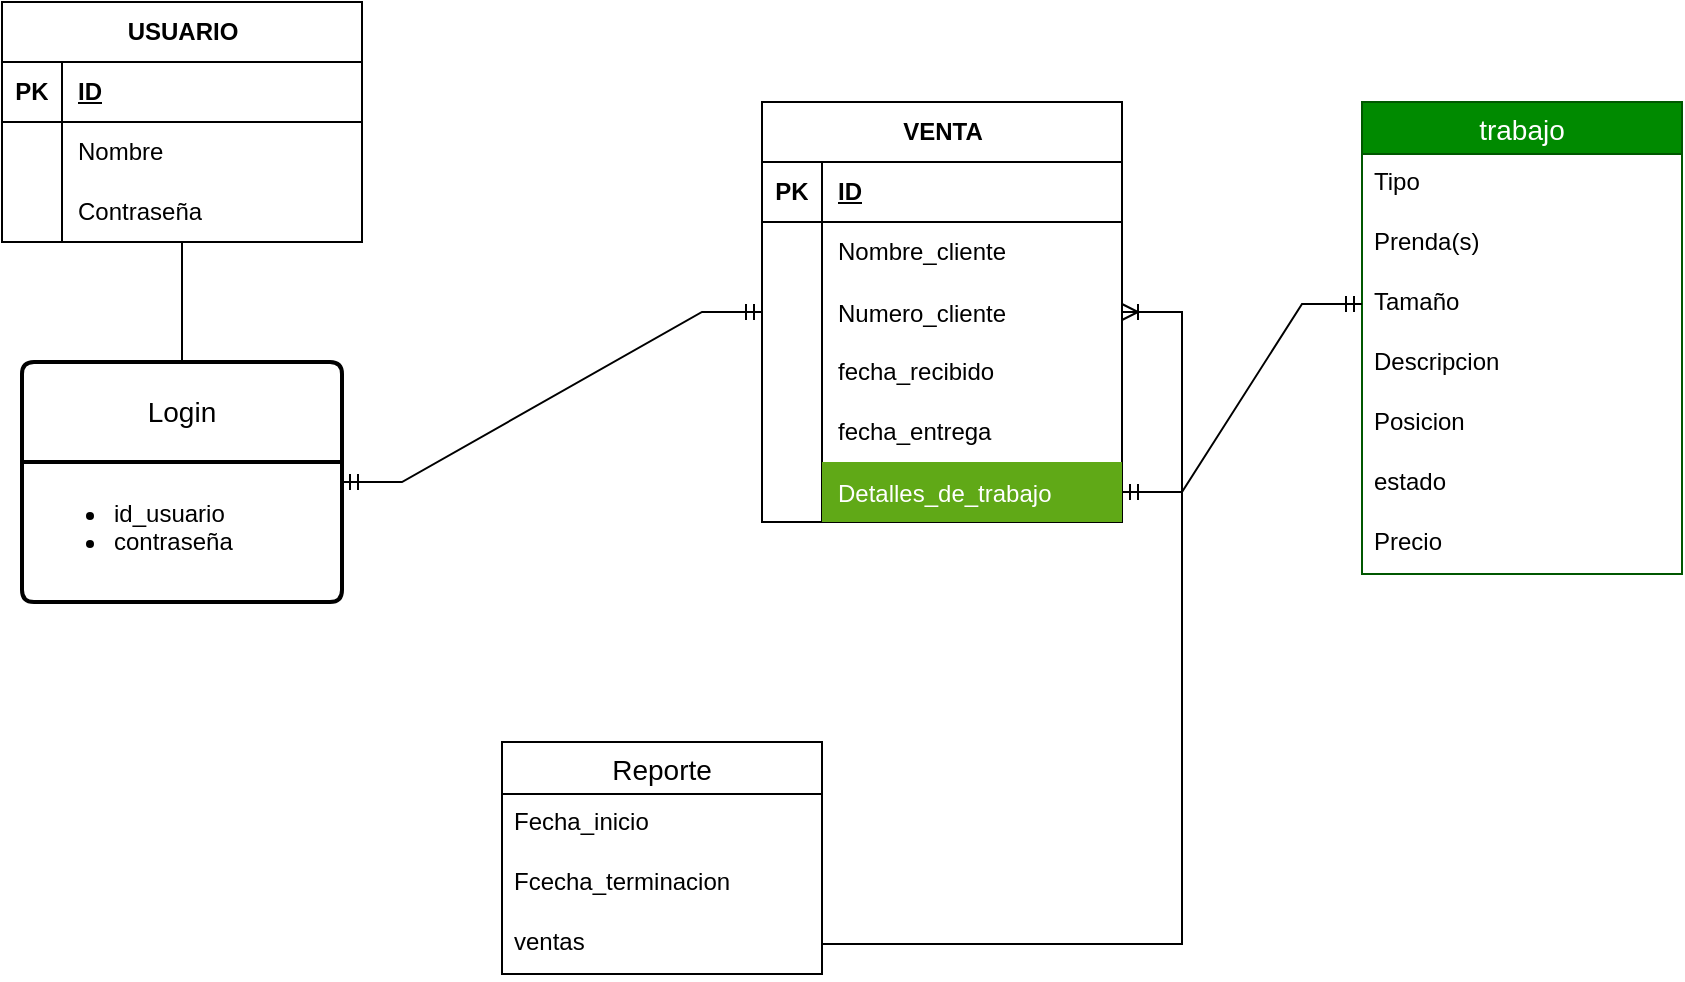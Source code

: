 <mxfile version="24.7.8">
  <diagram name="Página-1" id="4SLvbvQCidm1tLn54ix3">
    <mxGraphModel dx="1036" dy="606" grid="1" gridSize="10" guides="1" tooltips="1" connect="1" arrows="1" fold="1" page="1" pageScale="1" pageWidth="1169" pageHeight="827" math="0" shadow="0">
      <root>
        <mxCell id="0" />
        <mxCell id="1" parent="0" />
        <mxCell id="VK-u-_P_y56rXlkXXLsD-1" value="USUARIO" style="shape=table;startSize=30;container=1;collapsible=1;childLayout=tableLayout;fixedRows=1;rowLines=0;fontStyle=1;align=center;resizeLast=1;html=1;" vertex="1" parent="1">
          <mxGeometry x="20" y="30" width="180" height="120" as="geometry" />
        </mxCell>
        <mxCell id="VK-u-_P_y56rXlkXXLsD-2" value="" style="shape=tableRow;horizontal=0;startSize=0;swimlaneHead=0;swimlaneBody=0;fillColor=none;collapsible=0;dropTarget=0;points=[[0,0.5],[1,0.5]];portConstraint=eastwest;top=0;left=0;right=0;bottom=1;" vertex="1" parent="VK-u-_P_y56rXlkXXLsD-1">
          <mxGeometry y="30" width="180" height="30" as="geometry" />
        </mxCell>
        <mxCell id="VK-u-_P_y56rXlkXXLsD-3" value="PK" style="shape=partialRectangle;connectable=0;fillColor=none;top=0;left=0;bottom=0;right=0;fontStyle=1;overflow=hidden;whiteSpace=wrap;html=1;" vertex="1" parent="VK-u-_P_y56rXlkXXLsD-2">
          <mxGeometry width="30" height="30" as="geometry">
            <mxRectangle width="30" height="30" as="alternateBounds" />
          </mxGeometry>
        </mxCell>
        <mxCell id="VK-u-_P_y56rXlkXXLsD-4" value="ID" style="shape=partialRectangle;connectable=0;fillColor=none;top=0;left=0;bottom=0;right=0;align=left;spacingLeft=6;fontStyle=5;overflow=hidden;whiteSpace=wrap;html=1;" vertex="1" parent="VK-u-_P_y56rXlkXXLsD-2">
          <mxGeometry x="30" width="150" height="30" as="geometry">
            <mxRectangle width="150" height="30" as="alternateBounds" />
          </mxGeometry>
        </mxCell>
        <mxCell id="VK-u-_P_y56rXlkXXLsD-5" value="" style="shape=tableRow;horizontal=0;startSize=0;swimlaneHead=0;swimlaneBody=0;fillColor=none;collapsible=0;dropTarget=0;points=[[0,0.5],[1,0.5]];portConstraint=eastwest;top=0;left=0;right=0;bottom=0;" vertex="1" parent="VK-u-_P_y56rXlkXXLsD-1">
          <mxGeometry y="60" width="180" height="30" as="geometry" />
        </mxCell>
        <mxCell id="VK-u-_P_y56rXlkXXLsD-6" value="" style="shape=partialRectangle;connectable=0;fillColor=none;top=0;left=0;bottom=0;right=0;editable=1;overflow=hidden;whiteSpace=wrap;html=1;" vertex="1" parent="VK-u-_P_y56rXlkXXLsD-5">
          <mxGeometry width="30" height="30" as="geometry">
            <mxRectangle width="30" height="30" as="alternateBounds" />
          </mxGeometry>
        </mxCell>
        <mxCell id="VK-u-_P_y56rXlkXXLsD-7" value="Nombre" style="shape=partialRectangle;connectable=0;fillColor=none;top=0;left=0;bottom=0;right=0;align=left;spacingLeft=6;overflow=hidden;whiteSpace=wrap;html=1;" vertex="1" parent="VK-u-_P_y56rXlkXXLsD-5">
          <mxGeometry x="30" width="150" height="30" as="geometry">
            <mxRectangle width="150" height="30" as="alternateBounds" />
          </mxGeometry>
        </mxCell>
        <mxCell id="VK-u-_P_y56rXlkXXLsD-8" value="" style="shape=tableRow;horizontal=0;startSize=0;swimlaneHead=0;swimlaneBody=0;fillColor=none;collapsible=0;dropTarget=0;points=[[0,0.5],[1,0.5]];portConstraint=eastwest;top=0;left=0;right=0;bottom=0;" vertex="1" parent="VK-u-_P_y56rXlkXXLsD-1">
          <mxGeometry y="90" width="180" height="30" as="geometry" />
        </mxCell>
        <mxCell id="VK-u-_P_y56rXlkXXLsD-9" value="" style="shape=partialRectangle;connectable=0;fillColor=none;top=0;left=0;bottom=0;right=0;editable=1;overflow=hidden;whiteSpace=wrap;html=1;" vertex="1" parent="VK-u-_P_y56rXlkXXLsD-8">
          <mxGeometry width="30" height="30" as="geometry">
            <mxRectangle width="30" height="30" as="alternateBounds" />
          </mxGeometry>
        </mxCell>
        <mxCell id="VK-u-_P_y56rXlkXXLsD-10" value="Contraseña" style="shape=partialRectangle;connectable=0;fillColor=none;top=0;left=0;bottom=0;right=0;align=left;spacingLeft=6;overflow=hidden;whiteSpace=wrap;html=1;" vertex="1" parent="VK-u-_P_y56rXlkXXLsD-8">
          <mxGeometry x="30" width="150" height="30" as="geometry">
            <mxRectangle width="150" height="30" as="alternateBounds" />
          </mxGeometry>
        </mxCell>
        <mxCell id="VK-u-_P_y56rXlkXXLsD-14" value="VENTA" style="shape=table;startSize=30;container=1;collapsible=1;childLayout=tableLayout;fixedRows=1;rowLines=0;fontStyle=1;align=center;resizeLast=1;html=1;" vertex="1" parent="1">
          <mxGeometry x="400" y="80" width="180" height="210" as="geometry" />
        </mxCell>
        <mxCell id="VK-u-_P_y56rXlkXXLsD-15" value="" style="shape=tableRow;horizontal=0;startSize=0;swimlaneHead=0;swimlaneBody=0;fillColor=none;collapsible=0;dropTarget=0;points=[[0,0.5],[1,0.5]];portConstraint=eastwest;top=0;left=0;right=0;bottom=1;" vertex="1" parent="VK-u-_P_y56rXlkXXLsD-14">
          <mxGeometry y="30" width="180" height="30" as="geometry" />
        </mxCell>
        <mxCell id="VK-u-_P_y56rXlkXXLsD-16" value="PK" style="shape=partialRectangle;connectable=0;fillColor=none;top=0;left=0;bottom=0;right=0;fontStyle=1;overflow=hidden;whiteSpace=wrap;html=1;" vertex="1" parent="VK-u-_P_y56rXlkXXLsD-15">
          <mxGeometry width="30" height="30" as="geometry">
            <mxRectangle width="30" height="30" as="alternateBounds" />
          </mxGeometry>
        </mxCell>
        <mxCell id="VK-u-_P_y56rXlkXXLsD-17" value="ID" style="shape=partialRectangle;connectable=0;fillColor=none;top=0;left=0;bottom=0;right=0;align=left;spacingLeft=6;fontStyle=5;overflow=hidden;whiteSpace=wrap;html=1;" vertex="1" parent="VK-u-_P_y56rXlkXXLsD-15">
          <mxGeometry x="30" width="150" height="30" as="geometry">
            <mxRectangle width="150" height="30" as="alternateBounds" />
          </mxGeometry>
        </mxCell>
        <mxCell id="VK-u-_P_y56rXlkXXLsD-18" value="" style="shape=tableRow;horizontal=0;startSize=0;swimlaneHead=0;swimlaneBody=0;fillColor=none;collapsible=0;dropTarget=0;points=[[0,0.5],[1,0.5]];portConstraint=eastwest;top=0;left=0;right=0;bottom=0;" vertex="1" parent="VK-u-_P_y56rXlkXXLsD-14">
          <mxGeometry y="60" width="180" height="30" as="geometry" />
        </mxCell>
        <mxCell id="VK-u-_P_y56rXlkXXLsD-19" value="" style="shape=partialRectangle;connectable=0;fillColor=none;top=0;left=0;bottom=0;right=0;editable=1;overflow=hidden;whiteSpace=wrap;html=1;" vertex="1" parent="VK-u-_P_y56rXlkXXLsD-18">
          <mxGeometry width="30" height="30" as="geometry">
            <mxRectangle width="30" height="30" as="alternateBounds" />
          </mxGeometry>
        </mxCell>
        <mxCell id="VK-u-_P_y56rXlkXXLsD-20" value="Nombre_cliente" style="shape=partialRectangle;connectable=0;fillColor=none;top=0;left=0;bottom=0;right=0;align=left;spacingLeft=6;overflow=hidden;whiteSpace=wrap;html=1;" vertex="1" parent="VK-u-_P_y56rXlkXXLsD-18">
          <mxGeometry x="30" width="150" height="30" as="geometry">
            <mxRectangle width="150" height="30" as="alternateBounds" />
          </mxGeometry>
        </mxCell>
        <mxCell id="VK-u-_P_y56rXlkXXLsD-31" value="" style="shape=tableRow;horizontal=0;startSize=0;swimlaneHead=0;swimlaneBody=0;fillColor=none;collapsible=0;dropTarget=0;points=[[0,0.5],[1,0.5]];portConstraint=eastwest;top=0;left=0;right=0;bottom=0;" vertex="1" parent="VK-u-_P_y56rXlkXXLsD-14">
          <mxGeometry y="90" width="180" height="30" as="geometry" />
        </mxCell>
        <mxCell id="VK-u-_P_y56rXlkXXLsD-32" value="" style="shape=partialRectangle;connectable=0;fillColor=none;top=0;left=0;bottom=0;right=0;editable=1;overflow=hidden;" vertex="1" parent="VK-u-_P_y56rXlkXXLsD-31">
          <mxGeometry width="30" height="30" as="geometry">
            <mxRectangle width="30" height="30" as="alternateBounds" />
          </mxGeometry>
        </mxCell>
        <mxCell id="VK-u-_P_y56rXlkXXLsD-33" value="Numero_cliente" style="shape=partialRectangle;connectable=0;fillColor=none;top=0;left=0;bottom=0;right=0;align=left;spacingLeft=6;overflow=hidden;" vertex="1" parent="VK-u-_P_y56rXlkXXLsD-31">
          <mxGeometry x="30" width="150" height="30" as="geometry">
            <mxRectangle width="150" height="30" as="alternateBounds" />
          </mxGeometry>
        </mxCell>
        <mxCell id="VK-u-_P_y56rXlkXXLsD-21" value="" style="shape=tableRow;horizontal=0;startSize=0;swimlaneHead=0;swimlaneBody=0;fillColor=none;collapsible=0;dropTarget=0;points=[[0,0.5],[1,0.5]];portConstraint=eastwest;top=0;left=0;right=0;bottom=0;" vertex="1" parent="VK-u-_P_y56rXlkXXLsD-14">
          <mxGeometry y="120" width="180" height="30" as="geometry" />
        </mxCell>
        <mxCell id="VK-u-_P_y56rXlkXXLsD-22" value="" style="shape=partialRectangle;connectable=0;fillColor=none;top=0;left=0;bottom=0;right=0;editable=1;overflow=hidden;whiteSpace=wrap;html=1;" vertex="1" parent="VK-u-_P_y56rXlkXXLsD-21">
          <mxGeometry width="30" height="30" as="geometry">
            <mxRectangle width="30" height="30" as="alternateBounds" />
          </mxGeometry>
        </mxCell>
        <mxCell id="VK-u-_P_y56rXlkXXLsD-23" value="fecha_recibido" style="shape=partialRectangle;connectable=0;fillColor=none;top=0;left=0;bottom=0;right=0;align=left;spacingLeft=6;overflow=hidden;whiteSpace=wrap;html=1;" vertex="1" parent="VK-u-_P_y56rXlkXXLsD-21">
          <mxGeometry x="30" width="150" height="30" as="geometry">
            <mxRectangle width="150" height="30" as="alternateBounds" />
          </mxGeometry>
        </mxCell>
        <mxCell id="VK-u-_P_y56rXlkXXLsD-24" value="" style="shape=tableRow;horizontal=0;startSize=0;swimlaneHead=0;swimlaneBody=0;fillColor=none;collapsible=0;dropTarget=0;points=[[0,0.5],[1,0.5]];portConstraint=eastwest;top=0;left=0;right=0;bottom=0;" vertex="1" parent="VK-u-_P_y56rXlkXXLsD-14">
          <mxGeometry y="150" width="180" height="30" as="geometry" />
        </mxCell>
        <mxCell id="VK-u-_P_y56rXlkXXLsD-25" value="" style="shape=partialRectangle;connectable=0;fillColor=none;top=0;left=0;bottom=0;right=0;editable=1;overflow=hidden;whiteSpace=wrap;html=1;" vertex="1" parent="VK-u-_P_y56rXlkXXLsD-24">
          <mxGeometry width="30" height="30" as="geometry">
            <mxRectangle width="30" height="30" as="alternateBounds" />
          </mxGeometry>
        </mxCell>
        <mxCell id="VK-u-_P_y56rXlkXXLsD-26" value="fecha_entrega" style="shape=partialRectangle;connectable=0;fillColor=none;top=0;left=0;bottom=0;right=0;align=left;spacingLeft=6;overflow=hidden;whiteSpace=wrap;html=1;" vertex="1" parent="VK-u-_P_y56rXlkXXLsD-24">
          <mxGeometry x="30" width="150" height="30" as="geometry">
            <mxRectangle width="150" height="30" as="alternateBounds" />
          </mxGeometry>
        </mxCell>
        <mxCell id="VK-u-_P_y56rXlkXXLsD-34" value="" style="shape=tableRow;horizontal=0;startSize=0;swimlaneHead=0;swimlaneBody=0;fillColor=none;collapsible=0;dropTarget=0;points=[[0,0.5],[1,0.5]];portConstraint=eastwest;top=0;left=0;right=0;bottom=0;" vertex="1" parent="VK-u-_P_y56rXlkXXLsD-14">
          <mxGeometry y="180" width="180" height="30" as="geometry" />
        </mxCell>
        <mxCell id="VK-u-_P_y56rXlkXXLsD-35" value="" style="shape=partialRectangle;connectable=0;fillColor=none;top=0;left=0;bottom=0;right=0;editable=1;overflow=hidden;" vertex="1" parent="VK-u-_P_y56rXlkXXLsD-34">
          <mxGeometry width="30" height="30" as="geometry">
            <mxRectangle width="30" height="30" as="alternateBounds" />
          </mxGeometry>
        </mxCell>
        <mxCell id="VK-u-_P_y56rXlkXXLsD-36" value="Detalles_de_trabajo" style="shape=partialRectangle;connectable=0;fillColor=#60a917;top=0;left=0;bottom=0;right=0;align=left;spacingLeft=6;overflow=hidden;fontColor=#ffffff;strokeColor=#2D7600;" vertex="1" parent="VK-u-_P_y56rXlkXXLsD-34">
          <mxGeometry x="30" width="150" height="30" as="geometry">
            <mxRectangle width="150" height="30" as="alternateBounds" />
          </mxGeometry>
        </mxCell>
        <mxCell id="VK-u-_P_y56rXlkXXLsD-101" value="trabajo" style="swimlane;fontStyle=0;childLayout=stackLayout;horizontal=1;startSize=26;horizontalStack=0;resizeParent=1;resizeParentMax=0;resizeLast=0;collapsible=1;marginBottom=0;align=center;fontSize=14;fillColor=#008a00;strokeColor=#005700;fontColor=#ffffff;" vertex="1" parent="1">
          <mxGeometry x="700" y="80" width="160" height="236" as="geometry" />
        </mxCell>
        <mxCell id="VK-u-_P_y56rXlkXXLsD-102" value="Tipo" style="text;strokeColor=none;fillColor=none;spacingLeft=4;spacingRight=4;overflow=hidden;rotatable=0;points=[[0,0.5],[1,0.5]];portConstraint=eastwest;fontSize=12;whiteSpace=wrap;html=1;" vertex="1" parent="VK-u-_P_y56rXlkXXLsD-101">
          <mxGeometry y="26" width="160" height="30" as="geometry" />
        </mxCell>
        <mxCell id="VK-u-_P_y56rXlkXXLsD-103" value="Prenda(s)" style="text;strokeColor=none;fillColor=none;spacingLeft=4;spacingRight=4;overflow=hidden;rotatable=0;points=[[0,0.5],[1,0.5]];portConstraint=eastwest;fontSize=12;whiteSpace=wrap;html=1;" vertex="1" parent="VK-u-_P_y56rXlkXXLsD-101">
          <mxGeometry y="56" width="160" height="30" as="geometry" />
        </mxCell>
        <mxCell id="VK-u-_P_y56rXlkXXLsD-104" value="Tamaño" style="text;strokeColor=none;fillColor=none;spacingLeft=4;spacingRight=4;overflow=hidden;rotatable=0;points=[[0,0.5],[1,0.5]];portConstraint=eastwest;fontSize=12;whiteSpace=wrap;html=1;" vertex="1" parent="VK-u-_P_y56rXlkXXLsD-101">
          <mxGeometry y="86" width="160" height="30" as="geometry" />
        </mxCell>
        <mxCell id="VK-u-_P_y56rXlkXXLsD-106" value="Descripcion" style="text;strokeColor=none;fillColor=none;spacingLeft=4;spacingRight=4;overflow=hidden;rotatable=0;points=[[0,0.5],[1,0.5]];portConstraint=eastwest;fontSize=12;whiteSpace=wrap;html=1;" vertex="1" parent="VK-u-_P_y56rXlkXXLsD-101">
          <mxGeometry y="116" width="160" height="30" as="geometry" />
        </mxCell>
        <mxCell id="VK-u-_P_y56rXlkXXLsD-107" value="Posicion" style="text;strokeColor=none;fillColor=none;spacingLeft=4;spacingRight=4;overflow=hidden;rotatable=0;points=[[0,0.5],[1,0.5]];portConstraint=eastwest;fontSize=12;whiteSpace=wrap;html=1;" vertex="1" parent="VK-u-_P_y56rXlkXXLsD-101">
          <mxGeometry y="146" width="160" height="30" as="geometry" />
        </mxCell>
        <mxCell id="VK-u-_P_y56rXlkXXLsD-134" value="estado" style="text;strokeColor=none;fillColor=none;spacingLeft=4;spacingRight=4;overflow=hidden;rotatable=0;points=[[0,0.5],[1,0.5]];portConstraint=eastwest;fontSize=12;whiteSpace=wrap;html=1;" vertex="1" parent="VK-u-_P_y56rXlkXXLsD-101">
          <mxGeometry y="176" width="160" height="30" as="geometry" />
        </mxCell>
        <mxCell id="VK-u-_P_y56rXlkXXLsD-109" value="Precio" style="text;strokeColor=none;fillColor=none;spacingLeft=4;spacingRight=4;overflow=hidden;rotatable=0;points=[[0,0.5],[1,0.5]];portConstraint=eastwest;fontSize=12;whiteSpace=wrap;html=1;" vertex="1" parent="VK-u-_P_y56rXlkXXLsD-101">
          <mxGeometry y="206" width="160" height="30" as="geometry" />
        </mxCell>
        <mxCell id="VK-u-_P_y56rXlkXXLsD-110" value="" style="edgeStyle=entityRelationEdgeStyle;fontSize=12;html=1;endArrow=ERmandOne;startArrow=ERmandOne;rounded=0;entryX=0;entryY=0.5;entryDx=0;entryDy=0;exitX=1;exitY=0.5;exitDx=0;exitDy=0;" edge="1" parent="1" source="VK-u-_P_y56rXlkXXLsD-34" target="VK-u-_P_y56rXlkXXLsD-104">
          <mxGeometry width="100" height="100" relative="1" as="geometry">
            <mxPoint x="550" y="280" as="sourcePoint" />
            <mxPoint x="650" y="180" as="targetPoint" />
          </mxGeometry>
        </mxCell>
        <mxCell id="VK-u-_P_y56rXlkXXLsD-127" style="edgeStyle=orthogonalEdgeStyle;rounded=0;orthogonalLoop=1;jettySize=auto;html=1;endArrow=none;endFill=0;" edge="1" parent="1" source="VK-u-_P_y56rXlkXXLsD-111" target="VK-u-_P_y56rXlkXXLsD-1">
          <mxGeometry relative="1" as="geometry" />
        </mxCell>
        <mxCell id="VK-u-_P_y56rXlkXXLsD-111" value="Login" style="swimlane;childLayout=stackLayout;horizontal=1;startSize=50;horizontalStack=0;rounded=1;fontSize=14;fontStyle=0;strokeWidth=2;resizeParent=0;resizeLast=1;shadow=0;dashed=0;align=center;arcSize=4;whiteSpace=wrap;html=1;" vertex="1" parent="1">
          <mxGeometry x="30" y="210" width="160" height="120" as="geometry" />
        </mxCell>
        <mxCell id="VK-u-_P_y56rXlkXXLsD-112" value="&lt;ul&gt;&lt;li&gt;id_usuario&lt;/li&gt;&lt;li&gt;contraseña&lt;/li&gt;&lt;/ul&gt;" style="align=left;strokeColor=none;fillColor=none;spacingLeft=4;fontSize=12;verticalAlign=top;resizable=0;rotatable=0;part=1;html=1;" vertex="1" parent="VK-u-_P_y56rXlkXXLsD-111">
          <mxGeometry y="50" width="160" height="70" as="geometry" />
        </mxCell>
        <mxCell id="VK-u-_P_y56rXlkXXLsD-129" value="Reporte" style="swimlane;fontStyle=0;childLayout=stackLayout;horizontal=1;startSize=26;horizontalStack=0;resizeParent=1;resizeParentMax=0;resizeLast=0;collapsible=1;marginBottom=0;align=center;fontSize=14;" vertex="1" parent="1">
          <mxGeometry x="270" y="400" width="160" height="116" as="geometry" />
        </mxCell>
        <mxCell id="VK-u-_P_y56rXlkXXLsD-130" value="Fecha_inicio" style="text;strokeColor=none;fillColor=none;spacingLeft=4;spacingRight=4;overflow=hidden;rotatable=0;points=[[0,0.5],[1,0.5]];portConstraint=eastwest;fontSize=12;whiteSpace=wrap;html=1;" vertex="1" parent="VK-u-_P_y56rXlkXXLsD-129">
          <mxGeometry y="26" width="160" height="30" as="geometry" />
        </mxCell>
        <mxCell id="VK-u-_P_y56rXlkXXLsD-131" value="Fcecha_terminacion" style="text;strokeColor=none;fillColor=none;spacingLeft=4;spacingRight=4;overflow=hidden;rotatable=0;points=[[0,0.5],[1,0.5]];portConstraint=eastwest;fontSize=12;whiteSpace=wrap;html=1;" vertex="1" parent="VK-u-_P_y56rXlkXXLsD-129">
          <mxGeometry y="56" width="160" height="30" as="geometry" />
        </mxCell>
        <mxCell id="VK-u-_P_y56rXlkXXLsD-132" value="ventas" style="text;strokeColor=none;fillColor=none;spacingLeft=4;spacingRight=4;overflow=hidden;rotatable=0;points=[[0,0.5],[1,0.5]];portConstraint=eastwest;fontSize=12;whiteSpace=wrap;html=1;" vertex="1" parent="VK-u-_P_y56rXlkXXLsD-129">
          <mxGeometry y="86" width="160" height="30" as="geometry" />
        </mxCell>
        <mxCell id="VK-u-_P_y56rXlkXXLsD-136" value="" style="edgeStyle=entityRelationEdgeStyle;fontSize=12;html=1;endArrow=ERoneToMany;rounded=0;" edge="1" parent="1" source="VK-u-_P_y56rXlkXXLsD-132" target="VK-u-_P_y56rXlkXXLsD-14">
          <mxGeometry width="100" height="100" relative="1" as="geometry">
            <mxPoint x="480" y="340" as="sourcePoint" />
            <mxPoint x="580" y="240" as="targetPoint" />
          </mxGeometry>
        </mxCell>
        <mxCell id="VK-u-_P_y56rXlkXXLsD-137" value="" style="edgeStyle=entityRelationEdgeStyle;fontSize=12;html=1;endArrow=ERmandOne;startArrow=ERmandOne;rounded=0;" edge="1" parent="1" source="VK-u-_P_y56rXlkXXLsD-111" target="VK-u-_P_y56rXlkXXLsD-14">
          <mxGeometry width="100" height="100" relative="1" as="geometry">
            <mxPoint x="480" y="340" as="sourcePoint" />
            <mxPoint x="580" y="240" as="targetPoint" />
          </mxGeometry>
        </mxCell>
      </root>
    </mxGraphModel>
  </diagram>
</mxfile>
